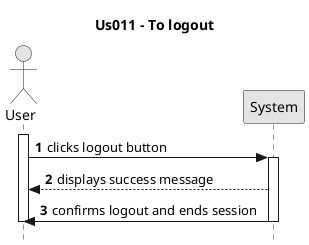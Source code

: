 @startuml
skinparam monochrome true
skinparam packageStyle rectangle
skinparam shadowing false
skinparam style strictuml

title Us011 - To logout 

autonumber

actor "User" as RegisteredUser
participant "System" as System

activate RegisteredUser

RegisteredUser -> System : clicks logout button
activate System

System --> RegisteredUser : displays success message

System -> RegisteredUser : confirms logout and ends session

deactivate System
deactivate RegisteredUser

